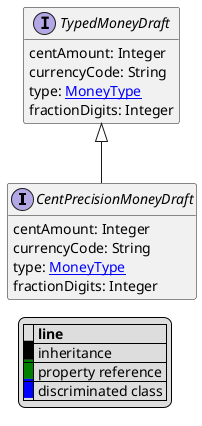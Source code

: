 @startuml

hide empty fields
hide empty methods
legend
|= |= line |
|<back:black>   </back>| inheritance |
|<back:green>   </back>| property reference |
|<back:blue>   </back>| discriminated class |
endlegend
interface CentPrecisionMoneyDraft [[CentPrecisionMoneyDraft.svg]] extends TypedMoneyDraft {
    centAmount: Integer
    currencyCode: String
    type: [[MoneyType.svg MoneyType]]
    fractionDigits: Integer
}
interface TypedMoneyDraft [[TypedMoneyDraft.svg]]  {
    centAmount: Integer
    currencyCode: String
    type: [[MoneyType.svg MoneyType]]
    fractionDigits: Integer
}





@enduml
